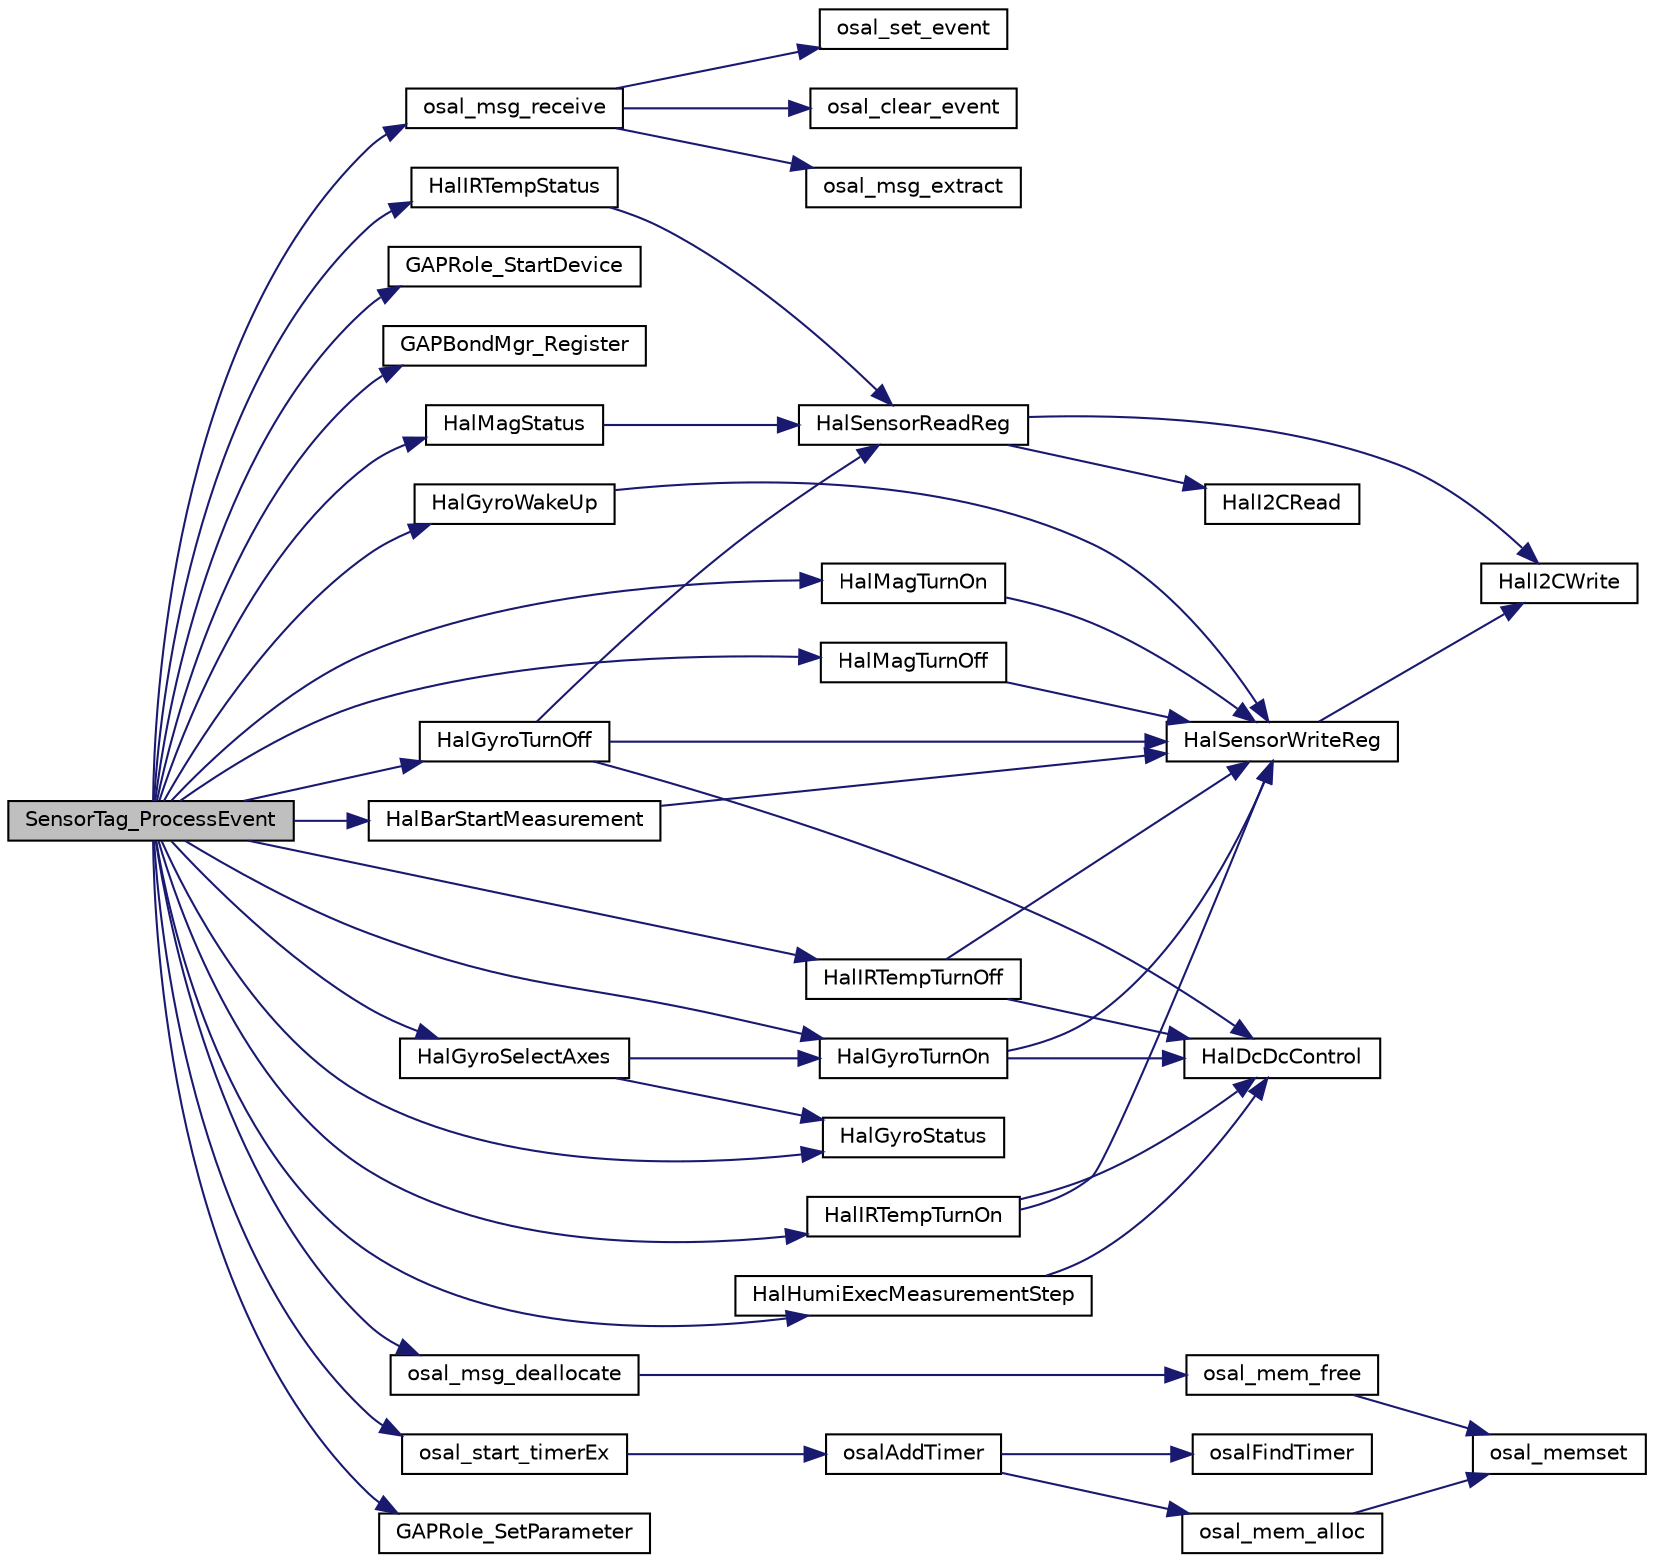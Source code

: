 digraph "SensorTag_ProcessEvent"
{
  edge [fontname="Helvetica",fontsize="10",labelfontname="Helvetica",labelfontsize="10"];
  node [fontname="Helvetica",fontsize="10",shape=record];
  rankdir="LR";
  Node1 [label="SensorTag_ProcessEvent",height=0.2,width=0.4,color="black", fillcolor="grey75", style="filled" fontcolor="black"];
  Node1 -> Node2 [color="midnightblue",fontsize="10",style="solid",fontname="Helvetica"];
  Node2 [label="osal_msg_receive",height=0.2,width=0.4,color="black", fillcolor="white", style="filled",URL="$_o_s_a_l_8c.html#a34936edcc99cd896c28aa0f0b3a91313"];
  Node2 -> Node3 [color="midnightblue",fontsize="10",style="solid",fontname="Helvetica"];
  Node3 [label="osal_set_event",height=0.2,width=0.4,color="black", fillcolor="white", style="filled",URL="$_o_s_a_l_8c.html#a67e62da8a1085ffe8f6a06c88736666a"];
  Node2 -> Node4 [color="midnightblue",fontsize="10",style="solid",fontname="Helvetica"];
  Node4 [label="osal_clear_event",height=0.2,width=0.4,color="black", fillcolor="white", style="filled",URL="$_o_s_a_l_8c.html#a5c6610c6d28ec216738ad85007becda7"];
  Node2 -> Node5 [color="midnightblue",fontsize="10",style="solid",fontname="Helvetica"];
  Node5 [label="osal_msg_extract",height=0.2,width=0.4,color="black", fillcolor="white", style="filled",URL="$_o_s_a_l_8c.html#a568bb70f04b8fba4a5e8764d56bca014"];
  Node1 -> Node6 [color="midnightblue",fontsize="10",style="solid",fontname="Helvetica"];
  Node6 [label="osal_msg_deallocate",height=0.2,width=0.4,color="black", fillcolor="white", style="filled",URL="$_o_s_a_l_8c.html#ae0cf82bd9ec6d0a064e3aba72478ccf1"];
  Node6 -> Node7 [color="midnightblue",fontsize="10",style="solid",fontname="Helvetica"];
  Node7 [label="osal_mem_free",height=0.2,width=0.4,color="black", fillcolor="white", style="filled",URL="$_o_s_a_l___memory_8c.html#a56201dc39c693c759d1ce0812b6b0eef"];
  Node7 -> Node8 [color="midnightblue",fontsize="10",style="solid",fontname="Helvetica"];
  Node8 [label="osal_memset",height=0.2,width=0.4,color="black", fillcolor="white", style="filled",URL="$_o_s_a_l_8c.html#a7a416b7daf0407f6a1b92b71fc12847e"];
  Node1 -> Node9 [color="midnightblue",fontsize="10",style="solid",fontname="Helvetica"];
  Node9 [label="GAPRole_StartDevice",height=0.2,width=0.4,color="black", fillcolor="white", style="filled",URL="$group___g_a_p_r_o_l_e_s___b_r_o_a_d_c_a_s_t_e_r___a_p_i.html#ga835a1ca8b91828b4092f471cd510724d",tooltip="Does the device initialization. Only call this function once. "];
  Node1 -> Node10 [color="midnightblue",fontsize="10",style="solid",fontname="Helvetica"];
  Node10 [label="GAPBondMgr_Register",height=0.2,width=0.4,color="black", fillcolor="white", style="filled",URL="$group___g_a_p_r_o_l_e_s___b_o_n_d_m_g_r___a_p_i.html#ga6f8ee9b4906eeb74ae8f10d511229eda",tooltip="Register callback functions with the bond manager. "];
  Node1 -> Node11 [color="midnightblue",fontsize="10",style="solid",fontname="Helvetica"];
  Node11 [label="HalIRTempStatus",height=0.2,width=0.4,color="black", fillcolor="white", style="filled",URL="$hal__irtemp_8c.html#afae8d38a9268a26e723d0ffcee428f31"];
  Node11 -> Node12 [color="midnightblue",fontsize="10",style="solid",fontname="Helvetica"];
  Node12 [label="HalSensorReadReg",height=0.2,width=0.4,color="black", fillcolor="white", style="filled",URL="$hal__sensor_8c.html#afbc45759f52fe34333d6fba095d278f5"];
  Node12 -> Node13 [color="midnightblue",fontsize="10",style="solid",fontname="Helvetica"];
  Node13 [label="HalI2CWrite",height=0.2,width=0.4,color="black", fillcolor="white", style="filled",URL="$_c_c2541_s_t_2hal__i2c_8c.html#ad3613df7d1f888faa333829b5b83c990"];
  Node12 -> Node14 [color="midnightblue",fontsize="10",style="solid",fontname="Helvetica"];
  Node14 [label="HalI2CRead",height=0.2,width=0.4,color="black", fillcolor="white", style="filled",URL="$_c_c2541_s_t_2hal__i2c_8c.html#a69591c2c09635fe96280ad085df74821"];
  Node1 -> Node15 [color="midnightblue",fontsize="10",style="solid",fontname="Helvetica"];
  Node15 [label="osal_start_timerEx",height=0.2,width=0.4,color="black", fillcolor="white", style="filled",URL="$_o_s_a_l___timers_8c.html#aa3e6ecb3801d86f27304d0791982c646"];
  Node15 -> Node16 [color="midnightblue",fontsize="10",style="solid",fontname="Helvetica"];
  Node16 [label="osalAddTimer",height=0.2,width=0.4,color="black", fillcolor="white", style="filled",URL="$_o_s_a_l___timers_8c.html#ae62830e096148b7353b2bf07761336d6"];
  Node16 -> Node17 [color="midnightblue",fontsize="10",style="solid",fontname="Helvetica"];
  Node17 [label="osalFindTimer",height=0.2,width=0.4,color="black", fillcolor="white", style="filled",URL="$_o_s_a_l___timers_8c.html#a69f3f300b70eae0a5a483a8db32c4d84"];
  Node16 -> Node18 [color="midnightblue",fontsize="10",style="solid",fontname="Helvetica"];
  Node18 [label="osal_mem_alloc",height=0.2,width=0.4,color="black", fillcolor="white", style="filled",URL="$_o_s_a_l___memory_8c.html#ae5cbc213a1cab3be5f0963a4b75408c4"];
  Node18 -> Node8 [color="midnightblue",fontsize="10",style="solid",fontname="Helvetica"];
  Node1 -> Node19 [color="midnightblue",fontsize="10",style="solid",fontname="Helvetica"];
  Node19 [label="HalIRTempTurnOn",height=0.2,width=0.4,color="black", fillcolor="white", style="filled",URL="$hal__irtemp_8c.html#ade74c8d09c18461efa8a028fd9e88fe2"];
  Node19 -> Node20 [color="midnightblue",fontsize="10",style="solid",fontname="Helvetica"];
  Node20 [label="HalDcDcControl",height=0.2,width=0.4,color="black", fillcolor="white", style="filled",URL="$hal__sensor_8c.html#a76fed60b5190edf5bbc017922b1f1194"];
  Node19 -> Node21 [color="midnightblue",fontsize="10",style="solid",fontname="Helvetica"];
  Node21 [label="HalSensorWriteReg",height=0.2,width=0.4,color="black", fillcolor="white", style="filled",URL="$hal__sensor_8c.html#ae8653c83876cda04451d8e9fc923f599"];
  Node21 -> Node13 [color="midnightblue",fontsize="10",style="solid",fontname="Helvetica"];
  Node1 -> Node22 [color="midnightblue",fontsize="10",style="solid",fontname="Helvetica"];
  Node22 [label="HalIRTempTurnOff",height=0.2,width=0.4,color="black", fillcolor="white", style="filled",URL="$hal__irtemp_8c.html#a84b4221c5bc4405049b6dde3c75ee454"];
  Node22 -> Node21 [color="midnightblue",fontsize="10",style="solid",fontname="Helvetica"];
  Node22 -> Node20 [color="midnightblue",fontsize="10",style="solid",fontname="Helvetica"];
  Node1 -> Node23 [color="midnightblue",fontsize="10",style="solid",fontname="Helvetica"];
  Node23 [label="HalHumiExecMeasurementStep",height=0.2,width=0.4,color="black", fillcolor="white", style="filled",URL="$hal__humi_8c.html#a093d7036c0d23d03cc7908729aa22256"];
  Node23 -> Node20 [color="midnightblue",fontsize="10",style="solid",fontname="Helvetica"];
  Node1 -> Node24 [color="midnightblue",fontsize="10",style="solid",fontname="Helvetica"];
  Node24 [label="HalMagStatus",height=0.2,width=0.4,color="black", fillcolor="white", style="filled",URL="$hal__mag_8c.html#a926b30cab02f8d4b1a309dd55c72ac9a"];
  Node24 -> Node12 [color="midnightblue",fontsize="10",style="solid",fontname="Helvetica"];
  Node1 -> Node25 [color="midnightblue",fontsize="10",style="solid",fontname="Helvetica"];
  Node25 [label="HalMagTurnOn",height=0.2,width=0.4,color="black", fillcolor="white", style="filled",URL="$hal__mag_8c.html#a040229fb9fba24e7a0537848fd426f10"];
  Node25 -> Node21 [color="midnightblue",fontsize="10",style="solid",fontname="Helvetica"];
  Node1 -> Node26 [color="midnightblue",fontsize="10",style="solid",fontname="Helvetica"];
  Node26 [label="HalMagTurnOff",height=0.2,width=0.4,color="black", fillcolor="white", style="filled",URL="$hal__mag_8c.html#a8e244aa9ac7ff45133c4147f5a73b876"];
  Node26 -> Node21 [color="midnightblue",fontsize="10",style="solid",fontname="Helvetica"];
  Node1 -> Node27 [color="midnightblue",fontsize="10",style="solid",fontname="Helvetica"];
  Node27 [label="HalBarStartMeasurement",height=0.2,width=0.4,color="black", fillcolor="white", style="filled",URL="$hal__bar_8c.html#a0abb02e3c2ae602acf706da314af6bc9"];
  Node27 -> Node21 [color="midnightblue",fontsize="10",style="solid",fontname="Helvetica"];
  Node1 -> Node28 [color="midnightblue",fontsize="10",style="solid",fontname="Helvetica"];
  Node28 [label="HalGyroStatus",height=0.2,width=0.4,color="black", fillcolor="white", style="filled",URL="$_c_c2541_s_t_2hal__gyro_8c.html#a64a384044337b1a4cad2e03d07122873"];
  Node1 -> Node29 [color="midnightblue",fontsize="10",style="solid",fontname="Helvetica"];
  Node29 [label="HalGyroSelectAxes",height=0.2,width=0.4,color="black", fillcolor="white", style="filled",URL="$_c_c2541_s_t_2hal__gyro_8c.html#aad86416f2fb0cf38892f349a14795c18"];
  Node29 -> Node28 [color="midnightblue",fontsize="10",style="solid",fontname="Helvetica"];
  Node29 -> Node30 [color="midnightblue",fontsize="10",style="solid",fontname="Helvetica"];
  Node30 [label="HalGyroTurnOn",height=0.2,width=0.4,color="black", fillcolor="white", style="filled",URL="$_c_c2541_s_t_2hal__gyro_8c.html#a9782581b86a04146417eb910551449f3"];
  Node30 -> Node20 [color="midnightblue",fontsize="10",style="solid",fontname="Helvetica"];
  Node30 -> Node21 [color="midnightblue",fontsize="10",style="solid",fontname="Helvetica"];
  Node1 -> Node30 [color="midnightblue",fontsize="10",style="solid",fontname="Helvetica"];
  Node1 -> Node31 [color="midnightblue",fontsize="10",style="solid",fontname="Helvetica"];
  Node31 [label="HalGyroWakeUp",height=0.2,width=0.4,color="black", fillcolor="white", style="filled",URL="$_c_c2541_s_t_2hal__gyro_8c.html#acee4b72c553193cd0929137bf0bef6af"];
  Node31 -> Node21 [color="midnightblue",fontsize="10",style="solid",fontname="Helvetica"];
  Node1 -> Node32 [color="midnightblue",fontsize="10",style="solid",fontname="Helvetica"];
  Node32 [label="HalGyroTurnOff",height=0.2,width=0.4,color="black", fillcolor="white", style="filled",URL="$_c_c2541_s_t_2hal__gyro_8c.html#aecee5c277d9822b9800459c59b39b979"];
  Node32 -> Node21 [color="midnightblue",fontsize="10",style="solid",fontname="Helvetica"];
  Node32 -> Node12 [color="midnightblue",fontsize="10",style="solid",fontname="Helvetica"];
  Node32 -> Node20 [color="midnightblue",fontsize="10",style="solid",fontname="Helvetica"];
  Node1 -> Node33 [color="midnightblue",fontsize="10",style="solid",fontname="Helvetica"];
  Node33 [label="GAPRole_SetParameter",height=0.2,width=0.4,color="black", fillcolor="white", style="filled",URL="$group___g_a_p_r_o_l_e_s___b_r_o_a_d_c_a_s_t_e_r___a_p_i.html#ga951a64ccae7a5c1373642836d2afd4ce",tooltip="Set a GAP Role parameter. "];
}

